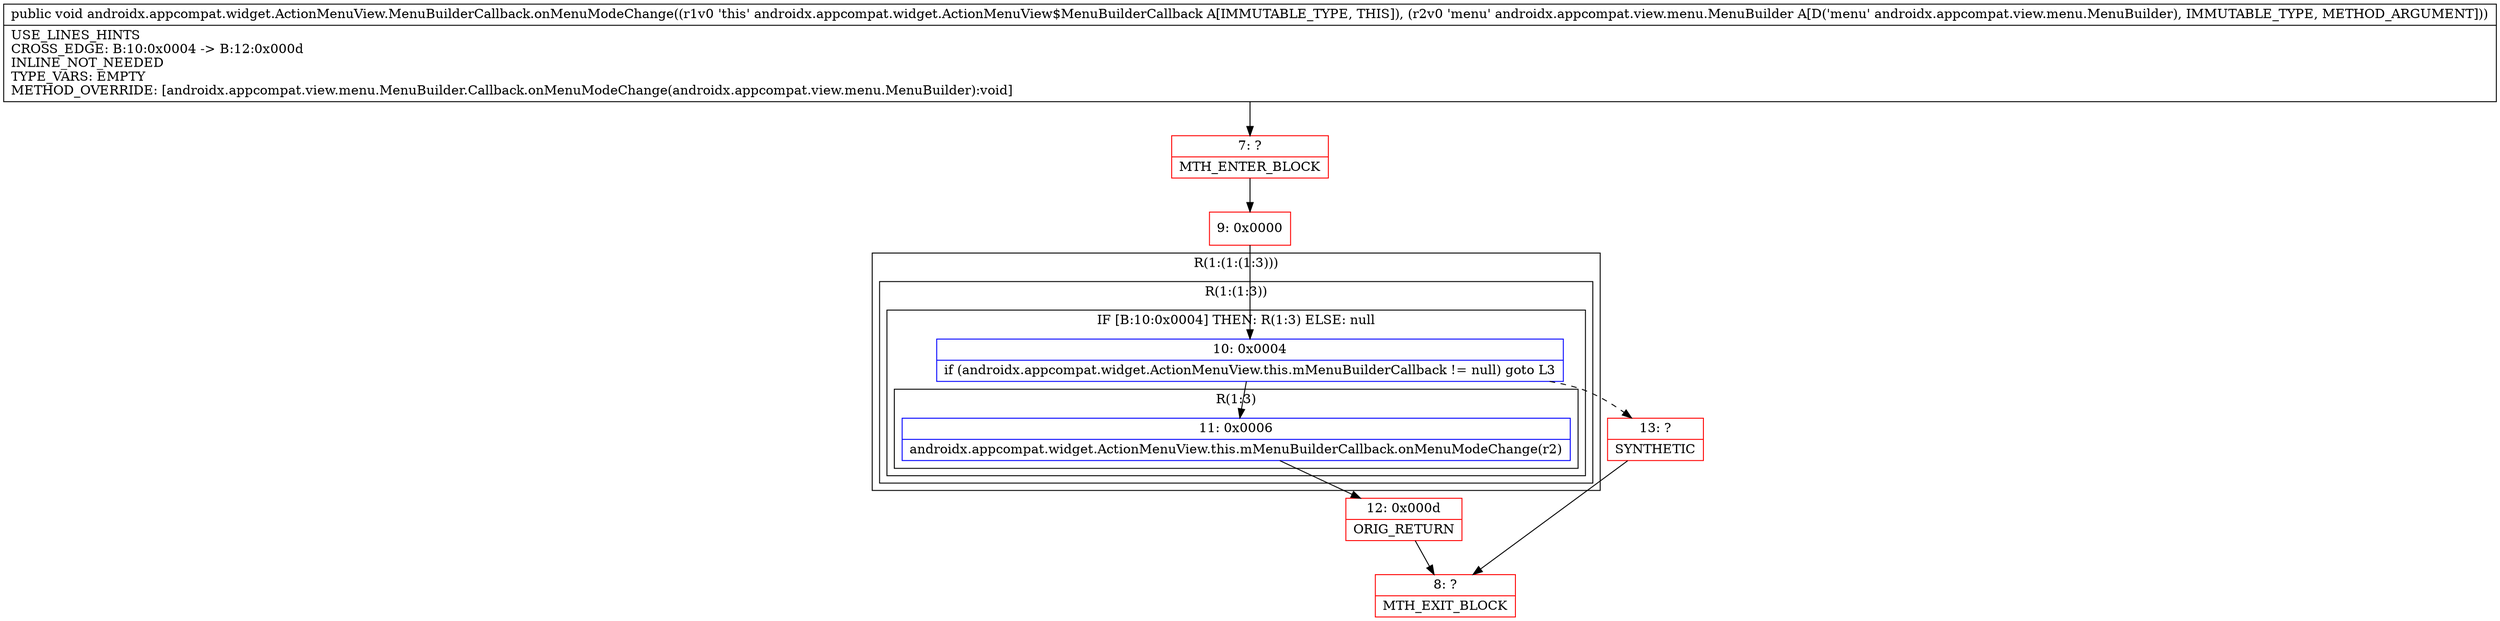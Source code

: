 digraph "CFG forandroidx.appcompat.widget.ActionMenuView.MenuBuilderCallback.onMenuModeChange(Landroidx\/appcompat\/view\/menu\/MenuBuilder;)V" {
subgraph cluster_Region_1375020550 {
label = "R(1:(1:(1:3)))";
node [shape=record,color=blue];
subgraph cluster_Region_1937733618 {
label = "R(1:(1:3))";
node [shape=record,color=blue];
subgraph cluster_IfRegion_2092499964 {
label = "IF [B:10:0x0004] THEN: R(1:3) ELSE: null";
node [shape=record,color=blue];
Node_10 [shape=record,label="{10\:\ 0x0004|if (androidx.appcompat.widget.ActionMenuView.this.mMenuBuilderCallback != null) goto L3\l}"];
subgraph cluster_Region_827744352 {
label = "R(1:3)";
node [shape=record,color=blue];
Node_11 [shape=record,label="{11\:\ 0x0006|androidx.appcompat.widget.ActionMenuView.this.mMenuBuilderCallback.onMenuModeChange(r2)\l}"];
}
}
}
}
Node_7 [shape=record,color=red,label="{7\:\ ?|MTH_ENTER_BLOCK\l}"];
Node_9 [shape=record,color=red,label="{9\:\ 0x0000}"];
Node_12 [shape=record,color=red,label="{12\:\ 0x000d|ORIG_RETURN\l}"];
Node_8 [shape=record,color=red,label="{8\:\ ?|MTH_EXIT_BLOCK\l}"];
Node_13 [shape=record,color=red,label="{13\:\ ?|SYNTHETIC\l}"];
MethodNode[shape=record,label="{public void androidx.appcompat.widget.ActionMenuView.MenuBuilderCallback.onMenuModeChange((r1v0 'this' androidx.appcompat.widget.ActionMenuView$MenuBuilderCallback A[IMMUTABLE_TYPE, THIS]), (r2v0 'menu' androidx.appcompat.view.menu.MenuBuilder A[D('menu' androidx.appcompat.view.menu.MenuBuilder), IMMUTABLE_TYPE, METHOD_ARGUMENT]))  | USE_LINES_HINTS\lCROSS_EDGE: B:10:0x0004 \-\> B:12:0x000d\lINLINE_NOT_NEEDED\lTYPE_VARS: EMPTY\lMETHOD_OVERRIDE: [androidx.appcompat.view.menu.MenuBuilder.Callback.onMenuModeChange(androidx.appcompat.view.menu.MenuBuilder):void]\l}"];
MethodNode -> Node_7;Node_10 -> Node_11;
Node_10 -> Node_13[style=dashed];
Node_11 -> Node_12;
Node_7 -> Node_9;
Node_9 -> Node_10;
Node_12 -> Node_8;
Node_13 -> Node_8;
}

